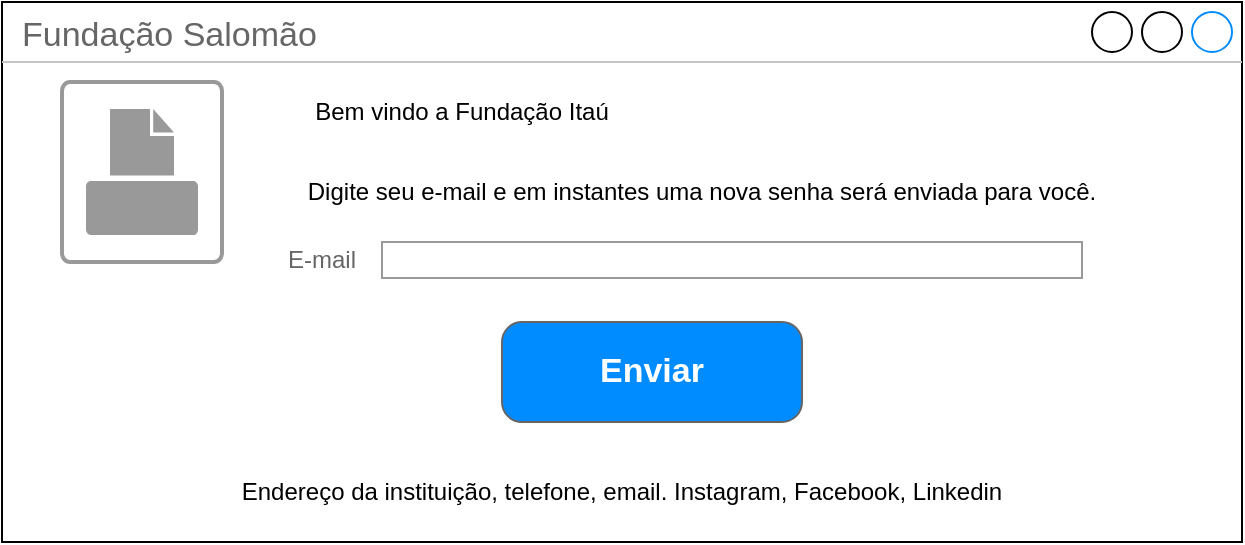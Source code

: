 <mxfile version="21.3.7" type="device">
  <diagram name="Página-1" id="Jkc078h2hcOx-05Bufs_">
    <mxGraphModel dx="880" dy="570" grid="1" gridSize="10" guides="1" tooltips="1" connect="1" arrows="1" fold="1" page="1" pageScale="1" pageWidth="827" pageHeight="1169" math="0" shadow="0">
      <root>
        <mxCell id="0" />
        <mxCell id="1" parent="0" />
        <mxCell id="MRH6tuEuY3I-kxTHl0fX-1" value="Fundação Salomão" style="strokeWidth=1;shadow=0;dashed=0;align=center;html=1;shape=mxgraph.mockup.containers.window;align=left;verticalAlign=top;spacingLeft=8;strokeColor2=#008cff;strokeColor3=#c4c4c4;fontColor=#666666;mainText=;fontSize=17;labelBackgroundColor=none;whiteSpace=wrap;" parent="1" vertex="1">
          <mxGeometry x="80" y="50" width="620" height="270" as="geometry" />
        </mxCell>
        <mxCell id="MRH6tuEuY3I-kxTHl0fX-12" value="Bem vindo a Fundação Itaú" style="text;html=1;align=center;verticalAlign=middle;whiteSpace=wrap;rounded=0;" parent="1" vertex="1">
          <mxGeometry x="220" y="90" width="180" height="30" as="geometry" />
        </mxCell>
        <mxCell id="MRH6tuEuY3I-kxTHl0fX-20" value="Endereço da instituição, telefone, email. Instagram, Facebook, Linkedin" style="text;html=1;strokeColor=none;fillColor=none;align=center;verticalAlign=middle;whiteSpace=wrap;rounded=0;" parent="1" vertex="1">
          <mxGeometry x="91" y="280" width="598" height="30" as="geometry" />
        </mxCell>
        <mxCell id="1BS2OmxU5GtEtXf-yxSe-1" value="" style="strokeColor=#999999;verticalLabelPosition=bottom;shadow=0;dashed=0;verticalAlign=top;strokeWidth=2;html=1;shape=mxgraph.mockup.misc.printIcon;" parent="1" vertex="1">
          <mxGeometry x="110" y="90" width="80" height="90" as="geometry" />
        </mxCell>
        <mxCell id="1BS2OmxU5GtEtXf-yxSe-6" value="E-mail" style="strokeWidth=1;shadow=0;dashed=0;align=center;html=1;shape=mxgraph.mockup.forms.anchor;align=right;spacingRight=2;fontColor=#666666;" parent="1" vertex="1">
          <mxGeometry x="210" y="170" width="50" height="18" as="geometry" />
        </mxCell>
        <mxCell id="1BS2OmxU5GtEtXf-yxSe-7" value="" style="strokeWidth=1;shadow=0;dashed=0;align=center;html=1;shape=mxgraph.mockup.forms.rrect;fillColor=#ffffff;rSize=0;fontColor=#666666;align=left;spacingLeft=3;strokeColor=#999999;" parent="1" vertex="1">
          <mxGeometry x="270" y="170" width="350" height="18" as="geometry" />
        </mxCell>
        <mxCell id="4l2loMJzEPzAmuKCd96T-3" value="Digite seu e-mail e em instantes uma nova senha será enviada para você." style="text;html=1;align=center;verticalAlign=middle;whiteSpace=wrap;rounded=0;" vertex="1" parent="1">
          <mxGeometry x="220" y="130" width="420" height="30" as="geometry" />
        </mxCell>
        <mxCell id="4l2loMJzEPzAmuKCd96T-4" value="Enviar" style="strokeWidth=1;shadow=0;dashed=0;align=center;html=1;shape=mxgraph.mockup.buttons.button;strokeColor=#666666;fontColor=#ffffff;mainText=;buttonStyle=round;fontSize=17;fontStyle=1;fillColor=#008cff;whiteSpace=wrap;" vertex="1" parent="1">
          <mxGeometry x="330" y="210" width="150" height="50" as="geometry" />
        </mxCell>
      </root>
    </mxGraphModel>
  </diagram>
</mxfile>
